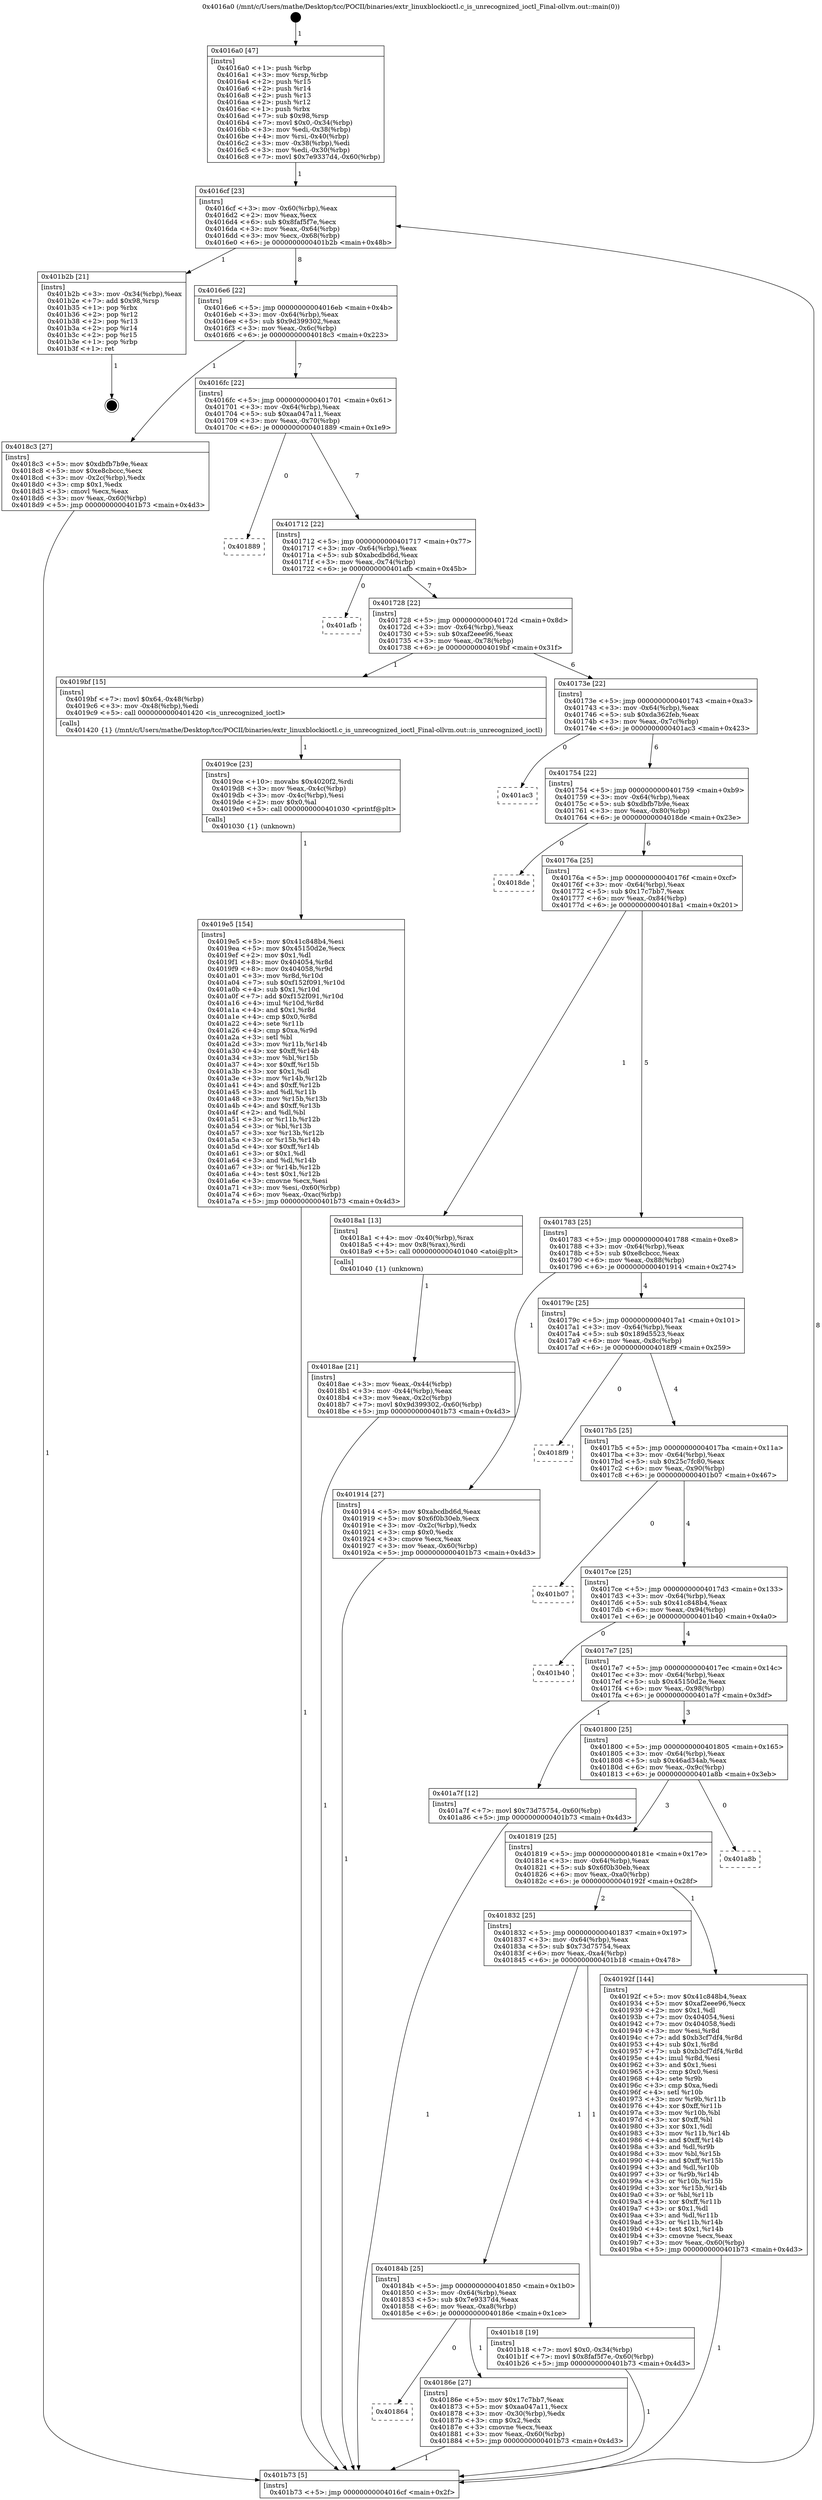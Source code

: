 digraph "0x4016a0" {
  label = "0x4016a0 (/mnt/c/Users/mathe/Desktop/tcc/POCII/binaries/extr_linuxblockioctl.c_is_unrecognized_ioctl_Final-ollvm.out::main(0))"
  labelloc = "t"
  node[shape=record]

  Entry [label="",width=0.3,height=0.3,shape=circle,fillcolor=black,style=filled]
  "0x4016cf" [label="{
     0x4016cf [23]\l
     | [instrs]\l
     &nbsp;&nbsp;0x4016cf \<+3\>: mov -0x60(%rbp),%eax\l
     &nbsp;&nbsp;0x4016d2 \<+2\>: mov %eax,%ecx\l
     &nbsp;&nbsp;0x4016d4 \<+6\>: sub $0x8faf5f7e,%ecx\l
     &nbsp;&nbsp;0x4016da \<+3\>: mov %eax,-0x64(%rbp)\l
     &nbsp;&nbsp;0x4016dd \<+3\>: mov %ecx,-0x68(%rbp)\l
     &nbsp;&nbsp;0x4016e0 \<+6\>: je 0000000000401b2b \<main+0x48b\>\l
  }"]
  "0x401b2b" [label="{
     0x401b2b [21]\l
     | [instrs]\l
     &nbsp;&nbsp;0x401b2b \<+3\>: mov -0x34(%rbp),%eax\l
     &nbsp;&nbsp;0x401b2e \<+7\>: add $0x98,%rsp\l
     &nbsp;&nbsp;0x401b35 \<+1\>: pop %rbx\l
     &nbsp;&nbsp;0x401b36 \<+2\>: pop %r12\l
     &nbsp;&nbsp;0x401b38 \<+2\>: pop %r13\l
     &nbsp;&nbsp;0x401b3a \<+2\>: pop %r14\l
     &nbsp;&nbsp;0x401b3c \<+2\>: pop %r15\l
     &nbsp;&nbsp;0x401b3e \<+1\>: pop %rbp\l
     &nbsp;&nbsp;0x401b3f \<+1\>: ret\l
  }"]
  "0x4016e6" [label="{
     0x4016e6 [22]\l
     | [instrs]\l
     &nbsp;&nbsp;0x4016e6 \<+5\>: jmp 00000000004016eb \<main+0x4b\>\l
     &nbsp;&nbsp;0x4016eb \<+3\>: mov -0x64(%rbp),%eax\l
     &nbsp;&nbsp;0x4016ee \<+5\>: sub $0x9d399302,%eax\l
     &nbsp;&nbsp;0x4016f3 \<+3\>: mov %eax,-0x6c(%rbp)\l
     &nbsp;&nbsp;0x4016f6 \<+6\>: je 00000000004018c3 \<main+0x223\>\l
  }"]
  Exit [label="",width=0.3,height=0.3,shape=circle,fillcolor=black,style=filled,peripheries=2]
  "0x4018c3" [label="{
     0x4018c3 [27]\l
     | [instrs]\l
     &nbsp;&nbsp;0x4018c3 \<+5\>: mov $0xdbfb7b9e,%eax\l
     &nbsp;&nbsp;0x4018c8 \<+5\>: mov $0xe8cbccc,%ecx\l
     &nbsp;&nbsp;0x4018cd \<+3\>: mov -0x2c(%rbp),%edx\l
     &nbsp;&nbsp;0x4018d0 \<+3\>: cmp $0x1,%edx\l
     &nbsp;&nbsp;0x4018d3 \<+3\>: cmovl %ecx,%eax\l
     &nbsp;&nbsp;0x4018d6 \<+3\>: mov %eax,-0x60(%rbp)\l
     &nbsp;&nbsp;0x4018d9 \<+5\>: jmp 0000000000401b73 \<main+0x4d3\>\l
  }"]
  "0x4016fc" [label="{
     0x4016fc [22]\l
     | [instrs]\l
     &nbsp;&nbsp;0x4016fc \<+5\>: jmp 0000000000401701 \<main+0x61\>\l
     &nbsp;&nbsp;0x401701 \<+3\>: mov -0x64(%rbp),%eax\l
     &nbsp;&nbsp;0x401704 \<+5\>: sub $0xaa047a11,%eax\l
     &nbsp;&nbsp;0x401709 \<+3\>: mov %eax,-0x70(%rbp)\l
     &nbsp;&nbsp;0x40170c \<+6\>: je 0000000000401889 \<main+0x1e9\>\l
  }"]
  "0x4019e5" [label="{
     0x4019e5 [154]\l
     | [instrs]\l
     &nbsp;&nbsp;0x4019e5 \<+5\>: mov $0x41c848b4,%esi\l
     &nbsp;&nbsp;0x4019ea \<+5\>: mov $0x45150d2e,%ecx\l
     &nbsp;&nbsp;0x4019ef \<+2\>: mov $0x1,%dl\l
     &nbsp;&nbsp;0x4019f1 \<+8\>: mov 0x404054,%r8d\l
     &nbsp;&nbsp;0x4019f9 \<+8\>: mov 0x404058,%r9d\l
     &nbsp;&nbsp;0x401a01 \<+3\>: mov %r8d,%r10d\l
     &nbsp;&nbsp;0x401a04 \<+7\>: sub $0xf152f091,%r10d\l
     &nbsp;&nbsp;0x401a0b \<+4\>: sub $0x1,%r10d\l
     &nbsp;&nbsp;0x401a0f \<+7\>: add $0xf152f091,%r10d\l
     &nbsp;&nbsp;0x401a16 \<+4\>: imul %r10d,%r8d\l
     &nbsp;&nbsp;0x401a1a \<+4\>: and $0x1,%r8d\l
     &nbsp;&nbsp;0x401a1e \<+4\>: cmp $0x0,%r8d\l
     &nbsp;&nbsp;0x401a22 \<+4\>: sete %r11b\l
     &nbsp;&nbsp;0x401a26 \<+4\>: cmp $0xa,%r9d\l
     &nbsp;&nbsp;0x401a2a \<+3\>: setl %bl\l
     &nbsp;&nbsp;0x401a2d \<+3\>: mov %r11b,%r14b\l
     &nbsp;&nbsp;0x401a30 \<+4\>: xor $0xff,%r14b\l
     &nbsp;&nbsp;0x401a34 \<+3\>: mov %bl,%r15b\l
     &nbsp;&nbsp;0x401a37 \<+4\>: xor $0xff,%r15b\l
     &nbsp;&nbsp;0x401a3b \<+3\>: xor $0x1,%dl\l
     &nbsp;&nbsp;0x401a3e \<+3\>: mov %r14b,%r12b\l
     &nbsp;&nbsp;0x401a41 \<+4\>: and $0xff,%r12b\l
     &nbsp;&nbsp;0x401a45 \<+3\>: and %dl,%r11b\l
     &nbsp;&nbsp;0x401a48 \<+3\>: mov %r15b,%r13b\l
     &nbsp;&nbsp;0x401a4b \<+4\>: and $0xff,%r13b\l
     &nbsp;&nbsp;0x401a4f \<+2\>: and %dl,%bl\l
     &nbsp;&nbsp;0x401a51 \<+3\>: or %r11b,%r12b\l
     &nbsp;&nbsp;0x401a54 \<+3\>: or %bl,%r13b\l
     &nbsp;&nbsp;0x401a57 \<+3\>: xor %r13b,%r12b\l
     &nbsp;&nbsp;0x401a5a \<+3\>: or %r15b,%r14b\l
     &nbsp;&nbsp;0x401a5d \<+4\>: xor $0xff,%r14b\l
     &nbsp;&nbsp;0x401a61 \<+3\>: or $0x1,%dl\l
     &nbsp;&nbsp;0x401a64 \<+3\>: and %dl,%r14b\l
     &nbsp;&nbsp;0x401a67 \<+3\>: or %r14b,%r12b\l
     &nbsp;&nbsp;0x401a6a \<+4\>: test $0x1,%r12b\l
     &nbsp;&nbsp;0x401a6e \<+3\>: cmovne %ecx,%esi\l
     &nbsp;&nbsp;0x401a71 \<+3\>: mov %esi,-0x60(%rbp)\l
     &nbsp;&nbsp;0x401a74 \<+6\>: mov %eax,-0xac(%rbp)\l
     &nbsp;&nbsp;0x401a7a \<+5\>: jmp 0000000000401b73 \<main+0x4d3\>\l
  }"]
  "0x401889" [label="{
     0x401889\l
  }", style=dashed]
  "0x401712" [label="{
     0x401712 [22]\l
     | [instrs]\l
     &nbsp;&nbsp;0x401712 \<+5\>: jmp 0000000000401717 \<main+0x77\>\l
     &nbsp;&nbsp;0x401717 \<+3\>: mov -0x64(%rbp),%eax\l
     &nbsp;&nbsp;0x40171a \<+5\>: sub $0xabcdbd6d,%eax\l
     &nbsp;&nbsp;0x40171f \<+3\>: mov %eax,-0x74(%rbp)\l
     &nbsp;&nbsp;0x401722 \<+6\>: je 0000000000401afb \<main+0x45b\>\l
  }"]
  "0x4019ce" [label="{
     0x4019ce [23]\l
     | [instrs]\l
     &nbsp;&nbsp;0x4019ce \<+10\>: movabs $0x4020f2,%rdi\l
     &nbsp;&nbsp;0x4019d8 \<+3\>: mov %eax,-0x4c(%rbp)\l
     &nbsp;&nbsp;0x4019db \<+3\>: mov -0x4c(%rbp),%esi\l
     &nbsp;&nbsp;0x4019de \<+2\>: mov $0x0,%al\l
     &nbsp;&nbsp;0x4019e0 \<+5\>: call 0000000000401030 \<printf@plt\>\l
     | [calls]\l
     &nbsp;&nbsp;0x401030 \{1\} (unknown)\l
  }"]
  "0x401afb" [label="{
     0x401afb\l
  }", style=dashed]
  "0x401728" [label="{
     0x401728 [22]\l
     | [instrs]\l
     &nbsp;&nbsp;0x401728 \<+5\>: jmp 000000000040172d \<main+0x8d\>\l
     &nbsp;&nbsp;0x40172d \<+3\>: mov -0x64(%rbp),%eax\l
     &nbsp;&nbsp;0x401730 \<+5\>: sub $0xaf2eee96,%eax\l
     &nbsp;&nbsp;0x401735 \<+3\>: mov %eax,-0x78(%rbp)\l
     &nbsp;&nbsp;0x401738 \<+6\>: je 00000000004019bf \<main+0x31f\>\l
  }"]
  "0x4018ae" [label="{
     0x4018ae [21]\l
     | [instrs]\l
     &nbsp;&nbsp;0x4018ae \<+3\>: mov %eax,-0x44(%rbp)\l
     &nbsp;&nbsp;0x4018b1 \<+3\>: mov -0x44(%rbp),%eax\l
     &nbsp;&nbsp;0x4018b4 \<+3\>: mov %eax,-0x2c(%rbp)\l
     &nbsp;&nbsp;0x4018b7 \<+7\>: movl $0x9d399302,-0x60(%rbp)\l
     &nbsp;&nbsp;0x4018be \<+5\>: jmp 0000000000401b73 \<main+0x4d3\>\l
  }"]
  "0x4019bf" [label="{
     0x4019bf [15]\l
     | [instrs]\l
     &nbsp;&nbsp;0x4019bf \<+7\>: movl $0x64,-0x48(%rbp)\l
     &nbsp;&nbsp;0x4019c6 \<+3\>: mov -0x48(%rbp),%edi\l
     &nbsp;&nbsp;0x4019c9 \<+5\>: call 0000000000401420 \<is_unrecognized_ioctl\>\l
     | [calls]\l
     &nbsp;&nbsp;0x401420 \{1\} (/mnt/c/Users/mathe/Desktop/tcc/POCII/binaries/extr_linuxblockioctl.c_is_unrecognized_ioctl_Final-ollvm.out::is_unrecognized_ioctl)\l
  }"]
  "0x40173e" [label="{
     0x40173e [22]\l
     | [instrs]\l
     &nbsp;&nbsp;0x40173e \<+5\>: jmp 0000000000401743 \<main+0xa3\>\l
     &nbsp;&nbsp;0x401743 \<+3\>: mov -0x64(%rbp),%eax\l
     &nbsp;&nbsp;0x401746 \<+5\>: sub $0xda362feb,%eax\l
     &nbsp;&nbsp;0x40174b \<+3\>: mov %eax,-0x7c(%rbp)\l
     &nbsp;&nbsp;0x40174e \<+6\>: je 0000000000401ac3 \<main+0x423\>\l
  }"]
  "0x4016a0" [label="{
     0x4016a0 [47]\l
     | [instrs]\l
     &nbsp;&nbsp;0x4016a0 \<+1\>: push %rbp\l
     &nbsp;&nbsp;0x4016a1 \<+3\>: mov %rsp,%rbp\l
     &nbsp;&nbsp;0x4016a4 \<+2\>: push %r15\l
     &nbsp;&nbsp;0x4016a6 \<+2\>: push %r14\l
     &nbsp;&nbsp;0x4016a8 \<+2\>: push %r13\l
     &nbsp;&nbsp;0x4016aa \<+2\>: push %r12\l
     &nbsp;&nbsp;0x4016ac \<+1\>: push %rbx\l
     &nbsp;&nbsp;0x4016ad \<+7\>: sub $0x98,%rsp\l
     &nbsp;&nbsp;0x4016b4 \<+7\>: movl $0x0,-0x34(%rbp)\l
     &nbsp;&nbsp;0x4016bb \<+3\>: mov %edi,-0x38(%rbp)\l
     &nbsp;&nbsp;0x4016be \<+4\>: mov %rsi,-0x40(%rbp)\l
     &nbsp;&nbsp;0x4016c2 \<+3\>: mov -0x38(%rbp),%edi\l
     &nbsp;&nbsp;0x4016c5 \<+3\>: mov %edi,-0x30(%rbp)\l
     &nbsp;&nbsp;0x4016c8 \<+7\>: movl $0x7e9337d4,-0x60(%rbp)\l
  }"]
  "0x401ac3" [label="{
     0x401ac3\l
  }", style=dashed]
  "0x401754" [label="{
     0x401754 [22]\l
     | [instrs]\l
     &nbsp;&nbsp;0x401754 \<+5\>: jmp 0000000000401759 \<main+0xb9\>\l
     &nbsp;&nbsp;0x401759 \<+3\>: mov -0x64(%rbp),%eax\l
     &nbsp;&nbsp;0x40175c \<+5\>: sub $0xdbfb7b9e,%eax\l
     &nbsp;&nbsp;0x401761 \<+3\>: mov %eax,-0x80(%rbp)\l
     &nbsp;&nbsp;0x401764 \<+6\>: je 00000000004018de \<main+0x23e\>\l
  }"]
  "0x401b73" [label="{
     0x401b73 [5]\l
     | [instrs]\l
     &nbsp;&nbsp;0x401b73 \<+5\>: jmp 00000000004016cf \<main+0x2f\>\l
  }"]
  "0x4018de" [label="{
     0x4018de\l
  }", style=dashed]
  "0x40176a" [label="{
     0x40176a [25]\l
     | [instrs]\l
     &nbsp;&nbsp;0x40176a \<+5\>: jmp 000000000040176f \<main+0xcf\>\l
     &nbsp;&nbsp;0x40176f \<+3\>: mov -0x64(%rbp),%eax\l
     &nbsp;&nbsp;0x401772 \<+5\>: sub $0x17c7bb7,%eax\l
     &nbsp;&nbsp;0x401777 \<+6\>: mov %eax,-0x84(%rbp)\l
     &nbsp;&nbsp;0x40177d \<+6\>: je 00000000004018a1 \<main+0x201\>\l
  }"]
  "0x401864" [label="{
     0x401864\l
  }", style=dashed]
  "0x4018a1" [label="{
     0x4018a1 [13]\l
     | [instrs]\l
     &nbsp;&nbsp;0x4018a1 \<+4\>: mov -0x40(%rbp),%rax\l
     &nbsp;&nbsp;0x4018a5 \<+4\>: mov 0x8(%rax),%rdi\l
     &nbsp;&nbsp;0x4018a9 \<+5\>: call 0000000000401040 \<atoi@plt\>\l
     | [calls]\l
     &nbsp;&nbsp;0x401040 \{1\} (unknown)\l
  }"]
  "0x401783" [label="{
     0x401783 [25]\l
     | [instrs]\l
     &nbsp;&nbsp;0x401783 \<+5\>: jmp 0000000000401788 \<main+0xe8\>\l
     &nbsp;&nbsp;0x401788 \<+3\>: mov -0x64(%rbp),%eax\l
     &nbsp;&nbsp;0x40178b \<+5\>: sub $0xe8cbccc,%eax\l
     &nbsp;&nbsp;0x401790 \<+6\>: mov %eax,-0x88(%rbp)\l
     &nbsp;&nbsp;0x401796 \<+6\>: je 0000000000401914 \<main+0x274\>\l
  }"]
  "0x40186e" [label="{
     0x40186e [27]\l
     | [instrs]\l
     &nbsp;&nbsp;0x40186e \<+5\>: mov $0x17c7bb7,%eax\l
     &nbsp;&nbsp;0x401873 \<+5\>: mov $0xaa047a11,%ecx\l
     &nbsp;&nbsp;0x401878 \<+3\>: mov -0x30(%rbp),%edx\l
     &nbsp;&nbsp;0x40187b \<+3\>: cmp $0x2,%edx\l
     &nbsp;&nbsp;0x40187e \<+3\>: cmovne %ecx,%eax\l
     &nbsp;&nbsp;0x401881 \<+3\>: mov %eax,-0x60(%rbp)\l
     &nbsp;&nbsp;0x401884 \<+5\>: jmp 0000000000401b73 \<main+0x4d3\>\l
  }"]
  "0x401914" [label="{
     0x401914 [27]\l
     | [instrs]\l
     &nbsp;&nbsp;0x401914 \<+5\>: mov $0xabcdbd6d,%eax\l
     &nbsp;&nbsp;0x401919 \<+5\>: mov $0x6f0b30eb,%ecx\l
     &nbsp;&nbsp;0x40191e \<+3\>: mov -0x2c(%rbp),%edx\l
     &nbsp;&nbsp;0x401921 \<+3\>: cmp $0x0,%edx\l
     &nbsp;&nbsp;0x401924 \<+3\>: cmove %ecx,%eax\l
     &nbsp;&nbsp;0x401927 \<+3\>: mov %eax,-0x60(%rbp)\l
     &nbsp;&nbsp;0x40192a \<+5\>: jmp 0000000000401b73 \<main+0x4d3\>\l
  }"]
  "0x40179c" [label="{
     0x40179c [25]\l
     | [instrs]\l
     &nbsp;&nbsp;0x40179c \<+5\>: jmp 00000000004017a1 \<main+0x101\>\l
     &nbsp;&nbsp;0x4017a1 \<+3\>: mov -0x64(%rbp),%eax\l
     &nbsp;&nbsp;0x4017a4 \<+5\>: sub $0x189d5523,%eax\l
     &nbsp;&nbsp;0x4017a9 \<+6\>: mov %eax,-0x8c(%rbp)\l
     &nbsp;&nbsp;0x4017af \<+6\>: je 00000000004018f9 \<main+0x259\>\l
  }"]
  "0x40184b" [label="{
     0x40184b [25]\l
     | [instrs]\l
     &nbsp;&nbsp;0x40184b \<+5\>: jmp 0000000000401850 \<main+0x1b0\>\l
     &nbsp;&nbsp;0x401850 \<+3\>: mov -0x64(%rbp),%eax\l
     &nbsp;&nbsp;0x401853 \<+5\>: sub $0x7e9337d4,%eax\l
     &nbsp;&nbsp;0x401858 \<+6\>: mov %eax,-0xa8(%rbp)\l
     &nbsp;&nbsp;0x40185e \<+6\>: je 000000000040186e \<main+0x1ce\>\l
  }"]
  "0x4018f9" [label="{
     0x4018f9\l
  }", style=dashed]
  "0x4017b5" [label="{
     0x4017b5 [25]\l
     | [instrs]\l
     &nbsp;&nbsp;0x4017b5 \<+5\>: jmp 00000000004017ba \<main+0x11a\>\l
     &nbsp;&nbsp;0x4017ba \<+3\>: mov -0x64(%rbp),%eax\l
     &nbsp;&nbsp;0x4017bd \<+5\>: sub $0x25c7fc80,%eax\l
     &nbsp;&nbsp;0x4017c2 \<+6\>: mov %eax,-0x90(%rbp)\l
     &nbsp;&nbsp;0x4017c8 \<+6\>: je 0000000000401b07 \<main+0x467\>\l
  }"]
  "0x401b18" [label="{
     0x401b18 [19]\l
     | [instrs]\l
     &nbsp;&nbsp;0x401b18 \<+7\>: movl $0x0,-0x34(%rbp)\l
     &nbsp;&nbsp;0x401b1f \<+7\>: movl $0x8faf5f7e,-0x60(%rbp)\l
     &nbsp;&nbsp;0x401b26 \<+5\>: jmp 0000000000401b73 \<main+0x4d3\>\l
  }"]
  "0x401b07" [label="{
     0x401b07\l
  }", style=dashed]
  "0x4017ce" [label="{
     0x4017ce [25]\l
     | [instrs]\l
     &nbsp;&nbsp;0x4017ce \<+5\>: jmp 00000000004017d3 \<main+0x133\>\l
     &nbsp;&nbsp;0x4017d3 \<+3\>: mov -0x64(%rbp),%eax\l
     &nbsp;&nbsp;0x4017d6 \<+5\>: sub $0x41c848b4,%eax\l
     &nbsp;&nbsp;0x4017db \<+6\>: mov %eax,-0x94(%rbp)\l
     &nbsp;&nbsp;0x4017e1 \<+6\>: je 0000000000401b40 \<main+0x4a0\>\l
  }"]
  "0x401832" [label="{
     0x401832 [25]\l
     | [instrs]\l
     &nbsp;&nbsp;0x401832 \<+5\>: jmp 0000000000401837 \<main+0x197\>\l
     &nbsp;&nbsp;0x401837 \<+3\>: mov -0x64(%rbp),%eax\l
     &nbsp;&nbsp;0x40183a \<+5\>: sub $0x73d75754,%eax\l
     &nbsp;&nbsp;0x40183f \<+6\>: mov %eax,-0xa4(%rbp)\l
     &nbsp;&nbsp;0x401845 \<+6\>: je 0000000000401b18 \<main+0x478\>\l
  }"]
  "0x401b40" [label="{
     0x401b40\l
  }", style=dashed]
  "0x4017e7" [label="{
     0x4017e7 [25]\l
     | [instrs]\l
     &nbsp;&nbsp;0x4017e7 \<+5\>: jmp 00000000004017ec \<main+0x14c\>\l
     &nbsp;&nbsp;0x4017ec \<+3\>: mov -0x64(%rbp),%eax\l
     &nbsp;&nbsp;0x4017ef \<+5\>: sub $0x45150d2e,%eax\l
     &nbsp;&nbsp;0x4017f4 \<+6\>: mov %eax,-0x98(%rbp)\l
     &nbsp;&nbsp;0x4017fa \<+6\>: je 0000000000401a7f \<main+0x3df\>\l
  }"]
  "0x40192f" [label="{
     0x40192f [144]\l
     | [instrs]\l
     &nbsp;&nbsp;0x40192f \<+5\>: mov $0x41c848b4,%eax\l
     &nbsp;&nbsp;0x401934 \<+5\>: mov $0xaf2eee96,%ecx\l
     &nbsp;&nbsp;0x401939 \<+2\>: mov $0x1,%dl\l
     &nbsp;&nbsp;0x40193b \<+7\>: mov 0x404054,%esi\l
     &nbsp;&nbsp;0x401942 \<+7\>: mov 0x404058,%edi\l
     &nbsp;&nbsp;0x401949 \<+3\>: mov %esi,%r8d\l
     &nbsp;&nbsp;0x40194c \<+7\>: add $0xb3cf7df4,%r8d\l
     &nbsp;&nbsp;0x401953 \<+4\>: sub $0x1,%r8d\l
     &nbsp;&nbsp;0x401957 \<+7\>: sub $0xb3cf7df4,%r8d\l
     &nbsp;&nbsp;0x40195e \<+4\>: imul %r8d,%esi\l
     &nbsp;&nbsp;0x401962 \<+3\>: and $0x1,%esi\l
     &nbsp;&nbsp;0x401965 \<+3\>: cmp $0x0,%esi\l
     &nbsp;&nbsp;0x401968 \<+4\>: sete %r9b\l
     &nbsp;&nbsp;0x40196c \<+3\>: cmp $0xa,%edi\l
     &nbsp;&nbsp;0x40196f \<+4\>: setl %r10b\l
     &nbsp;&nbsp;0x401973 \<+3\>: mov %r9b,%r11b\l
     &nbsp;&nbsp;0x401976 \<+4\>: xor $0xff,%r11b\l
     &nbsp;&nbsp;0x40197a \<+3\>: mov %r10b,%bl\l
     &nbsp;&nbsp;0x40197d \<+3\>: xor $0xff,%bl\l
     &nbsp;&nbsp;0x401980 \<+3\>: xor $0x1,%dl\l
     &nbsp;&nbsp;0x401983 \<+3\>: mov %r11b,%r14b\l
     &nbsp;&nbsp;0x401986 \<+4\>: and $0xff,%r14b\l
     &nbsp;&nbsp;0x40198a \<+3\>: and %dl,%r9b\l
     &nbsp;&nbsp;0x40198d \<+3\>: mov %bl,%r15b\l
     &nbsp;&nbsp;0x401990 \<+4\>: and $0xff,%r15b\l
     &nbsp;&nbsp;0x401994 \<+3\>: and %dl,%r10b\l
     &nbsp;&nbsp;0x401997 \<+3\>: or %r9b,%r14b\l
     &nbsp;&nbsp;0x40199a \<+3\>: or %r10b,%r15b\l
     &nbsp;&nbsp;0x40199d \<+3\>: xor %r15b,%r14b\l
     &nbsp;&nbsp;0x4019a0 \<+3\>: or %bl,%r11b\l
     &nbsp;&nbsp;0x4019a3 \<+4\>: xor $0xff,%r11b\l
     &nbsp;&nbsp;0x4019a7 \<+3\>: or $0x1,%dl\l
     &nbsp;&nbsp;0x4019aa \<+3\>: and %dl,%r11b\l
     &nbsp;&nbsp;0x4019ad \<+3\>: or %r11b,%r14b\l
     &nbsp;&nbsp;0x4019b0 \<+4\>: test $0x1,%r14b\l
     &nbsp;&nbsp;0x4019b4 \<+3\>: cmovne %ecx,%eax\l
     &nbsp;&nbsp;0x4019b7 \<+3\>: mov %eax,-0x60(%rbp)\l
     &nbsp;&nbsp;0x4019ba \<+5\>: jmp 0000000000401b73 \<main+0x4d3\>\l
  }"]
  "0x401a7f" [label="{
     0x401a7f [12]\l
     | [instrs]\l
     &nbsp;&nbsp;0x401a7f \<+7\>: movl $0x73d75754,-0x60(%rbp)\l
     &nbsp;&nbsp;0x401a86 \<+5\>: jmp 0000000000401b73 \<main+0x4d3\>\l
  }"]
  "0x401800" [label="{
     0x401800 [25]\l
     | [instrs]\l
     &nbsp;&nbsp;0x401800 \<+5\>: jmp 0000000000401805 \<main+0x165\>\l
     &nbsp;&nbsp;0x401805 \<+3\>: mov -0x64(%rbp),%eax\l
     &nbsp;&nbsp;0x401808 \<+5\>: sub $0x46ad34ab,%eax\l
     &nbsp;&nbsp;0x40180d \<+6\>: mov %eax,-0x9c(%rbp)\l
     &nbsp;&nbsp;0x401813 \<+6\>: je 0000000000401a8b \<main+0x3eb\>\l
  }"]
  "0x401819" [label="{
     0x401819 [25]\l
     | [instrs]\l
     &nbsp;&nbsp;0x401819 \<+5\>: jmp 000000000040181e \<main+0x17e\>\l
     &nbsp;&nbsp;0x40181e \<+3\>: mov -0x64(%rbp),%eax\l
     &nbsp;&nbsp;0x401821 \<+5\>: sub $0x6f0b30eb,%eax\l
     &nbsp;&nbsp;0x401826 \<+6\>: mov %eax,-0xa0(%rbp)\l
     &nbsp;&nbsp;0x40182c \<+6\>: je 000000000040192f \<main+0x28f\>\l
  }"]
  "0x401a8b" [label="{
     0x401a8b\l
  }", style=dashed]
  Entry -> "0x4016a0" [label=" 1"]
  "0x4016cf" -> "0x401b2b" [label=" 1"]
  "0x4016cf" -> "0x4016e6" [label=" 8"]
  "0x401b2b" -> Exit [label=" 1"]
  "0x4016e6" -> "0x4018c3" [label=" 1"]
  "0x4016e6" -> "0x4016fc" [label=" 7"]
  "0x401b18" -> "0x401b73" [label=" 1"]
  "0x4016fc" -> "0x401889" [label=" 0"]
  "0x4016fc" -> "0x401712" [label=" 7"]
  "0x401a7f" -> "0x401b73" [label=" 1"]
  "0x401712" -> "0x401afb" [label=" 0"]
  "0x401712" -> "0x401728" [label=" 7"]
  "0x4019e5" -> "0x401b73" [label=" 1"]
  "0x401728" -> "0x4019bf" [label=" 1"]
  "0x401728" -> "0x40173e" [label=" 6"]
  "0x4019ce" -> "0x4019e5" [label=" 1"]
  "0x40173e" -> "0x401ac3" [label=" 0"]
  "0x40173e" -> "0x401754" [label=" 6"]
  "0x4019bf" -> "0x4019ce" [label=" 1"]
  "0x401754" -> "0x4018de" [label=" 0"]
  "0x401754" -> "0x40176a" [label=" 6"]
  "0x40192f" -> "0x401b73" [label=" 1"]
  "0x40176a" -> "0x4018a1" [label=" 1"]
  "0x40176a" -> "0x401783" [label=" 5"]
  "0x401914" -> "0x401b73" [label=" 1"]
  "0x401783" -> "0x401914" [label=" 1"]
  "0x401783" -> "0x40179c" [label=" 4"]
  "0x4018c3" -> "0x401b73" [label=" 1"]
  "0x40179c" -> "0x4018f9" [label=" 0"]
  "0x40179c" -> "0x4017b5" [label=" 4"]
  "0x4018a1" -> "0x4018ae" [label=" 1"]
  "0x4017b5" -> "0x401b07" [label=" 0"]
  "0x4017b5" -> "0x4017ce" [label=" 4"]
  "0x401b73" -> "0x4016cf" [label=" 8"]
  "0x4017ce" -> "0x401b40" [label=" 0"]
  "0x4017ce" -> "0x4017e7" [label=" 4"]
  "0x40186e" -> "0x401b73" [label=" 1"]
  "0x4017e7" -> "0x401a7f" [label=" 1"]
  "0x4017e7" -> "0x401800" [label=" 3"]
  "0x40184b" -> "0x401864" [label=" 0"]
  "0x401800" -> "0x401a8b" [label=" 0"]
  "0x401800" -> "0x401819" [label=" 3"]
  "0x40184b" -> "0x40186e" [label=" 1"]
  "0x401819" -> "0x40192f" [label=" 1"]
  "0x401819" -> "0x401832" [label=" 2"]
  "0x4016a0" -> "0x4016cf" [label=" 1"]
  "0x401832" -> "0x401b18" [label=" 1"]
  "0x401832" -> "0x40184b" [label=" 1"]
  "0x4018ae" -> "0x401b73" [label=" 1"]
}
